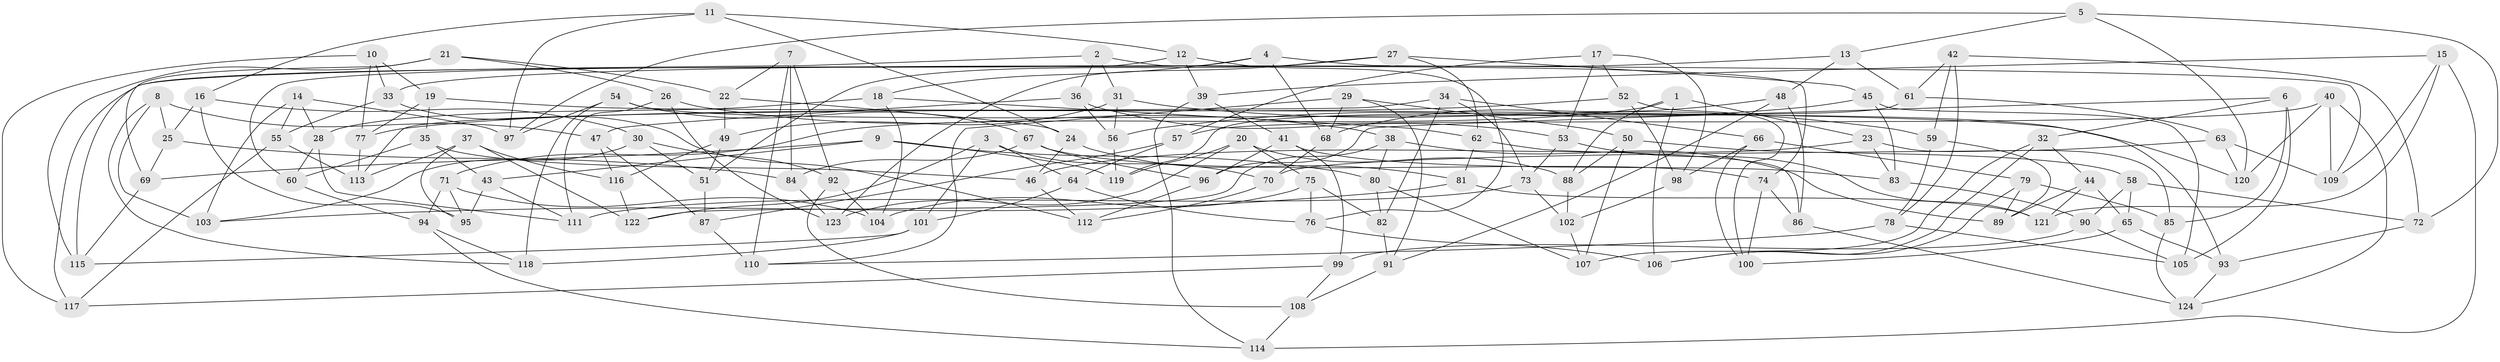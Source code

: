 // coarse degree distribution, {12: 0.013513513513513514, 4: 0.6081081081081081, 5: 0.02702702702702703, 6: 0.13513513513513514, 8: 0.12162162162162163, 7: 0.02702702702702703, 10: 0.04054054054054054, 9: 0.013513513513513514, 3: 0.013513513513513514}
// Generated by graph-tools (version 1.1) at 2025/20/03/04/25 18:20:36]
// undirected, 124 vertices, 248 edges
graph export_dot {
graph [start="1"]
  node [color=gray90,style=filled];
  1;
  2;
  3;
  4;
  5;
  6;
  7;
  8;
  9;
  10;
  11;
  12;
  13;
  14;
  15;
  16;
  17;
  18;
  19;
  20;
  21;
  22;
  23;
  24;
  25;
  26;
  27;
  28;
  29;
  30;
  31;
  32;
  33;
  34;
  35;
  36;
  37;
  38;
  39;
  40;
  41;
  42;
  43;
  44;
  45;
  46;
  47;
  48;
  49;
  50;
  51;
  52;
  53;
  54;
  55;
  56;
  57;
  58;
  59;
  60;
  61;
  62;
  63;
  64;
  65;
  66;
  67;
  68;
  69;
  70;
  71;
  72;
  73;
  74;
  75;
  76;
  77;
  78;
  79;
  80;
  81;
  82;
  83;
  84;
  85;
  86;
  87;
  88;
  89;
  90;
  91;
  92;
  93;
  94;
  95;
  96;
  97;
  98;
  99;
  100;
  101;
  102;
  103;
  104;
  105;
  106;
  107;
  108;
  109;
  110;
  111;
  112;
  113;
  114;
  115;
  116;
  117;
  118;
  119;
  120;
  121;
  122;
  123;
  124;
  1 -- 23;
  1 -- 88;
  1 -- 71;
  1 -- 106;
  2 -- 74;
  2 -- 36;
  2 -- 115;
  2 -- 31;
  3 -- 101;
  3 -- 64;
  3 -- 70;
  3 -- 122;
  4 -- 60;
  4 -- 68;
  4 -- 18;
  4 -- 109;
  5 -- 13;
  5 -- 72;
  5 -- 120;
  5 -- 97;
  6 -- 85;
  6 -- 105;
  6 -- 32;
  6 -- 96;
  7 -- 84;
  7 -- 110;
  7 -- 92;
  7 -- 22;
  8 -- 47;
  8 -- 118;
  8 -- 103;
  8 -- 25;
  9 -- 80;
  9 -- 119;
  9 -- 69;
  9 -- 43;
  10 -- 33;
  10 -- 19;
  10 -- 77;
  10 -- 117;
  11 -- 12;
  11 -- 97;
  11 -- 24;
  11 -- 16;
  12 -- 117;
  12 -- 76;
  12 -- 39;
  13 -- 61;
  13 -- 48;
  13 -- 33;
  14 -- 55;
  14 -- 103;
  14 -- 28;
  14 -- 97;
  15 -- 39;
  15 -- 121;
  15 -- 109;
  15 -- 114;
  16 -- 95;
  16 -- 25;
  16 -- 30;
  17 -- 57;
  17 -- 53;
  17 -- 98;
  17 -- 52;
  18 -- 62;
  18 -- 104;
  18 -- 28;
  19 -- 35;
  19 -- 120;
  19 -- 77;
  20 -- 88;
  20 -- 123;
  20 -- 75;
  20 -- 119;
  21 -- 26;
  21 -- 69;
  21 -- 115;
  21 -- 22;
  22 -- 49;
  22 -- 24;
  23 -- 46;
  23 -- 85;
  23 -- 83;
  24 -- 81;
  24 -- 46;
  25 -- 84;
  25 -- 69;
  26 -- 123;
  26 -- 111;
  26 -- 38;
  27 -- 62;
  27 -- 45;
  27 -- 51;
  27 -- 123;
  28 -- 111;
  28 -- 60;
  29 -- 91;
  29 -- 110;
  29 -- 50;
  29 -- 68;
  30 -- 51;
  30 -- 92;
  30 -- 103;
  31 -- 49;
  31 -- 56;
  31 -- 59;
  32 -- 44;
  32 -- 106;
  32 -- 107;
  33 -- 55;
  33 -- 112;
  34 -- 113;
  34 -- 82;
  34 -- 66;
  34 -- 73;
  35 -- 60;
  35 -- 46;
  35 -- 43;
  36 -- 56;
  36 -- 53;
  36 -- 47;
  37 -- 116;
  37 -- 95;
  37 -- 113;
  37 -- 122;
  38 -- 80;
  38 -- 122;
  38 -- 89;
  39 -- 114;
  39 -- 41;
  40 -- 109;
  40 -- 124;
  40 -- 57;
  40 -- 120;
  41 -- 83;
  41 -- 96;
  41 -- 99;
  42 -- 59;
  42 -- 72;
  42 -- 78;
  42 -- 61;
  43 -- 111;
  43 -- 95;
  44 -- 89;
  44 -- 121;
  44 -- 65;
  45 -- 105;
  45 -- 56;
  45 -- 83;
  46 -- 112;
  47 -- 116;
  47 -- 87;
  48 -- 86;
  48 -- 68;
  48 -- 91;
  49 -- 116;
  49 -- 51;
  50 -- 58;
  50 -- 88;
  50 -- 107;
  51 -- 87;
  52 -- 77;
  52 -- 100;
  52 -- 98;
  53 -- 121;
  53 -- 73;
  54 -- 67;
  54 -- 97;
  54 -- 93;
  54 -- 118;
  55 -- 113;
  55 -- 117;
  56 -- 119;
  57 -- 87;
  57 -- 64;
  58 -- 65;
  58 -- 72;
  58 -- 90;
  59 -- 89;
  59 -- 78;
  60 -- 94;
  61 -- 119;
  61 -- 63;
  62 -- 81;
  62 -- 86;
  63 -- 70;
  63 -- 109;
  63 -- 120;
  64 -- 76;
  64 -- 101;
  65 -- 100;
  65 -- 93;
  66 -- 100;
  66 -- 98;
  66 -- 79;
  67 -- 96;
  67 -- 74;
  67 -- 84;
  68 -- 70;
  69 -- 115;
  70 -- 112;
  71 -- 94;
  71 -- 95;
  71 -- 104;
  72 -- 93;
  73 -- 111;
  73 -- 102;
  74 -- 86;
  74 -- 100;
  75 -- 104;
  75 -- 82;
  75 -- 76;
  76 -- 106;
  77 -- 113;
  78 -- 110;
  78 -- 105;
  79 -- 85;
  79 -- 89;
  79 -- 106;
  80 -- 107;
  80 -- 82;
  81 -- 103;
  81 -- 121;
  82 -- 91;
  83 -- 90;
  84 -- 123;
  85 -- 124;
  86 -- 124;
  87 -- 110;
  88 -- 102;
  90 -- 99;
  90 -- 105;
  91 -- 108;
  92 -- 104;
  92 -- 108;
  93 -- 124;
  94 -- 114;
  94 -- 118;
  96 -- 112;
  98 -- 102;
  99 -- 108;
  99 -- 117;
  101 -- 118;
  101 -- 115;
  102 -- 107;
  108 -- 114;
  116 -- 122;
}
